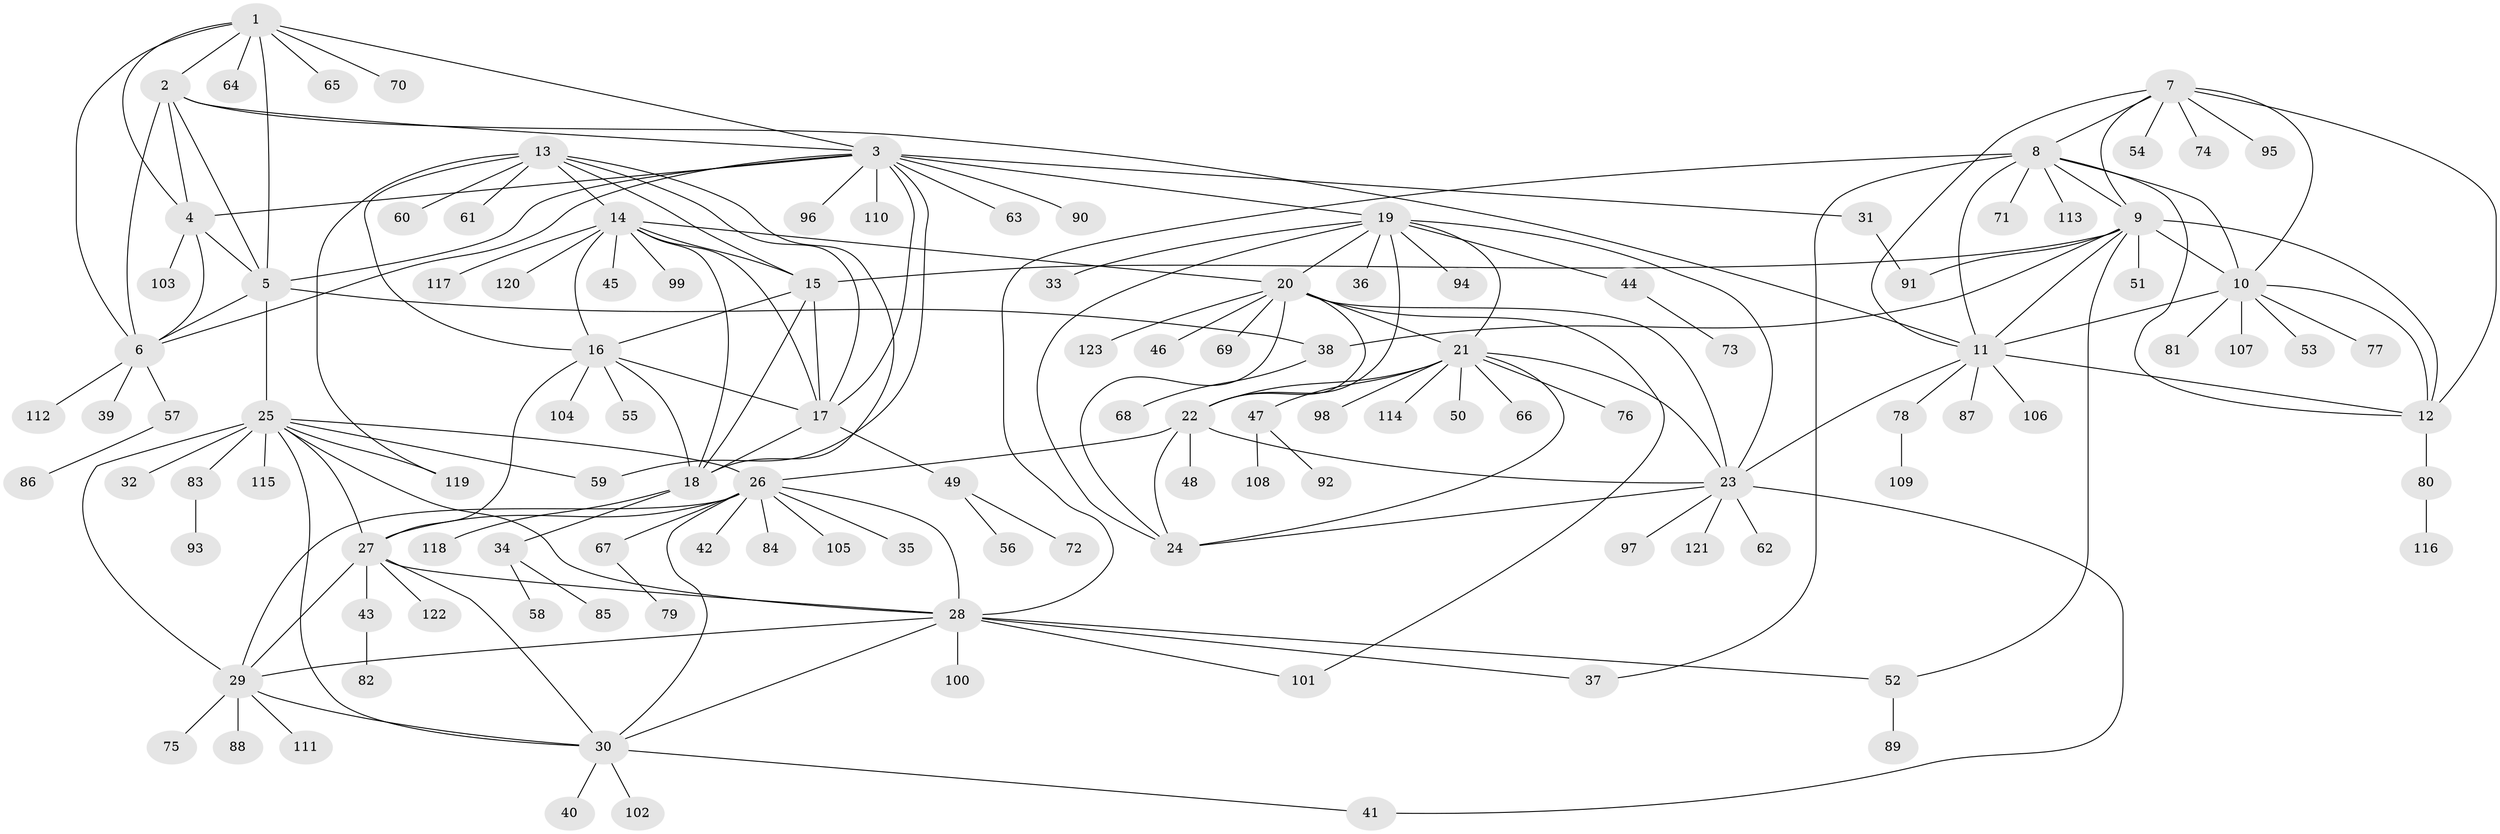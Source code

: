 // Generated by graph-tools (version 1.1) at 2025/54/03/09/25 04:54:22]
// undirected, 123 vertices, 186 edges
graph export_dot {
graph [start="1"]
  node [color=gray90,style=filled];
  1;
  2;
  3;
  4;
  5;
  6;
  7;
  8;
  9;
  10;
  11;
  12;
  13;
  14;
  15;
  16;
  17;
  18;
  19;
  20;
  21;
  22;
  23;
  24;
  25;
  26;
  27;
  28;
  29;
  30;
  31;
  32;
  33;
  34;
  35;
  36;
  37;
  38;
  39;
  40;
  41;
  42;
  43;
  44;
  45;
  46;
  47;
  48;
  49;
  50;
  51;
  52;
  53;
  54;
  55;
  56;
  57;
  58;
  59;
  60;
  61;
  62;
  63;
  64;
  65;
  66;
  67;
  68;
  69;
  70;
  71;
  72;
  73;
  74;
  75;
  76;
  77;
  78;
  79;
  80;
  81;
  82;
  83;
  84;
  85;
  86;
  87;
  88;
  89;
  90;
  91;
  92;
  93;
  94;
  95;
  96;
  97;
  98;
  99;
  100;
  101;
  102;
  103;
  104;
  105;
  106;
  107;
  108;
  109;
  110;
  111;
  112;
  113;
  114;
  115;
  116;
  117;
  118;
  119;
  120;
  121;
  122;
  123;
  1 -- 2;
  1 -- 3;
  1 -- 4;
  1 -- 5;
  1 -- 6;
  1 -- 64;
  1 -- 65;
  1 -- 70;
  2 -- 3;
  2 -- 4;
  2 -- 5;
  2 -- 6;
  2 -- 11;
  3 -- 4;
  3 -- 5;
  3 -- 6;
  3 -- 17;
  3 -- 19;
  3 -- 31;
  3 -- 59;
  3 -- 63;
  3 -- 90;
  3 -- 96;
  3 -- 110;
  4 -- 5;
  4 -- 6;
  4 -- 103;
  5 -- 6;
  5 -- 25;
  5 -- 38;
  6 -- 39;
  6 -- 57;
  6 -- 112;
  7 -- 8;
  7 -- 9;
  7 -- 10;
  7 -- 11;
  7 -- 12;
  7 -- 54;
  7 -- 74;
  7 -- 95;
  8 -- 9;
  8 -- 10;
  8 -- 11;
  8 -- 12;
  8 -- 28;
  8 -- 37;
  8 -- 71;
  8 -- 113;
  9 -- 10;
  9 -- 11;
  9 -- 12;
  9 -- 15;
  9 -- 38;
  9 -- 51;
  9 -- 52;
  9 -- 91;
  10 -- 11;
  10 -- 12;
  10 -- 53;
  10 -- 77;
  10 -- 81;
  10 -- 107;
  11 -- 12;
  11 -- 23;
  11 -- 78;
  11 -- 87;
  11 -- 106;
  12 -- 80;
  13 -- 14;
  13 -- 15;
  13 -- 16;
  13 -- 17;
  13 -- 18;
  13 -- 60;
  13 -- 61;
  13 -- 119;
  14 -- 15;
  14 -- 16;
  14 -- 17;
  14 -- 18;
  14 -- 20;
  14 -- 45;
  14 -- 99;
  14 -- 117;
  14 -- 120;
  15 -- 16;
  15 -- 17;
  15 -- 18;
  16 -- 17;
  16 -- 18;
  16 -- 27;
  16 -- 55;
  16 -- 104;
  17 -- 18;
  17 -- 49;
  18 -- 34;
  18 -- 118;
  19 -- 20;
  19 -- 21;
  19 -- 22;
  19 -- 23;
  19 -- 24;
  19 -- 33;
  19 -- 36;
  19 -- 44;
  19 -- 94;
  20 -- 21;
  20 -- 22;
  20 -- 23;
  20 -- 24;
  20 -- 46;
  20 -- 69;
  20 -- 101;
  20 -- 123;
  21 -- 22;
  21 -- 23;
  21 -- 24;
  21 -- 47;
  21 -- 50;
  21 -- 66;
  21 -- 76;
  21 -- 98;
  21 -- 114;
  22 -- 23;
  22 -- 24;
  22 -- 26;
  22 -- 48;
  23 -- 24;
  23 -- 41;
  23 -- 62;
  23 -- 97;
  23 -- 121;
  25 -- 26;
  25 -- 27;
  25 -- 28;
  25 -- 29;
  25 -- 30;
  25 -- 32;
  25 -- 59;
  25 -- 83;
  25 -- 115;
  25 -- 119;
  26 -- 27;
  26 -- 28;
  26 -- 29;
  26 -- 30;
  26 -- 35;
  26 -- 42;
  26 -- 67;
  26 -- 84;
  26 -- 105;
  27 -- 28;
  27 -- 29;
  27 -- 30;
  27 -- 43;
  27 -- 122;
  28 -- 29;
  28 -- 30;
  28 -- 37;
  28 -- 52;
  28 -- 100;
  28 -- 101;
  29 -- 30;
  29 -- 75;
  29 -- 88;
  29 -- 111;
  30 -- 40;
  30 -- 41;
  30 -- 102;
  31 -- 91;
  34 -- 58;
  34 -- 85;
  38 -- 68;
  43 -- 82;
  44 -- 73;
  47 -- 92;
  47 -- 108;
  49 -- 56;
  49 -- 72;
  52 -- 89;
  57 -- 86;
  67 -- 79;
  78 -- 109;
  80 -- 116;
  83 -- 93;
}
